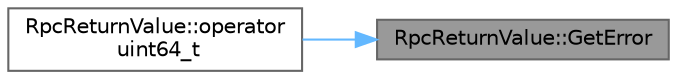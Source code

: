 digraph "RpcReturnValue::GetError"
{
 // LATEX_PDF_SIZE
  bgcolor="transparent";
  edge [fontname=Helvetica,fontsize=10,labelfontname=Helvetica,labelfontsize=10];
  node [fontname=Helvetica,fontsize=10,shape=box,height=0.2,width=0.4];
  rankdir="RL";
  Node1 [id="Node000001",label="RpcReturnValue::GetError",height=0.2,width=0.4,color="gray40", fillcolor="grey60", style="filled", fontcolor="black",tooltip=" "];
  Node1 -> Node2 [id="edge1_Node000001_Node000002",dir="back",color="steelblue1",style="solid",tooltip=" "];
  Node2 [id="Node000002",label="RpcReturnValue::operator\l uint64_t",height=0.2,width=0.4,color="grey40", fillcolor="white", style="filled",URL="$class_rpc_return_value.html#a5c91b630a811343f0553686d595718f1",tooltip=" "];
}
